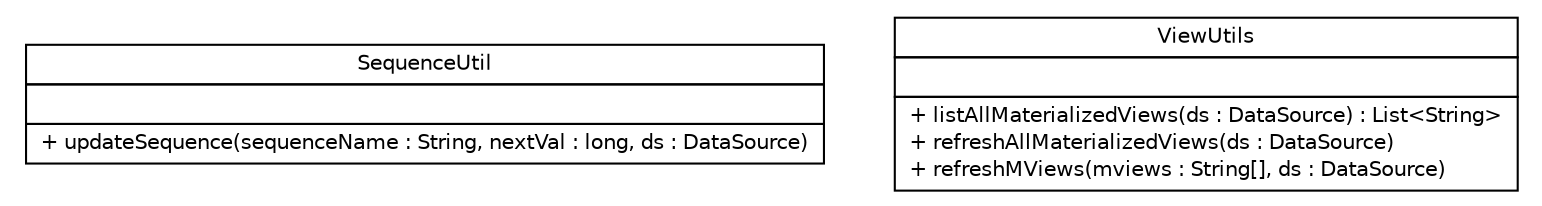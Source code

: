 #!/usr/local/bin/dot
#
# Class diagram 
# Generated by UMLGraph version R5_6-24-gf6e263 (http://www.umlgraph.org/)
#

digraph G {
	edge [fontname="Helvetica",fontsize=10,labelfontname="Helvetica",labelfontsize=10];
	node [fontname="Helvetica",fontsize=10,shape=plaintext];
	nodesep=0.25;
	ranksep=0.5;
	// nl.b3p.brmo.test.util.database.SequenceUtil
	c5 [label=<<table title="nl.b3p.brmo.test.util.database.SequenceUtil" border="0" cellborder="1" cellspacing="0" cellpadding="2" port="p" href="./SequenceUtil.html">
		<tr><td><table border="0" cellspacing="0" cellpadding="1">
<tr><td align="center" balign="center"> SequenceUtil </td></tr>
		</table></td></tr>
		<tr><td><table border="0" cellspacing="0" cellpadding="1">
<tr><td align="left" balign="left">  </td></tr>
		</table></td></tr>
		<tr><td><table border="0" cellspacing="0" cellpadding="1">
<tr><td align="left" balign="left"> + updateSequence(sequenceName : String, nextVal : long, ds : DataSource) </td></tr>
		</table></td></tr>
		</table>>, URL="./SequenceUtil.html", fontname="Helvetica", fontcolor="black", fontsize=10.0];
	// nl.b3p.brmo.test.util.database.ViewUtils
	c6 [label=<<table title="nl.b3p.brmo.test.util.database.ViewUtils" border="0" cellborder="1" cellspacing="0" cellpadding="2" port="p" href="./ViewUtils.html">
		<tr><td><table border="0" cellspacing="0" cellpadding="1">
<tr><td align="center" balign="center"> ViewUtils </td></tr>
		</table></td></tr>
		<tr><td><table border="0" cellspacing="0" cellpadding="1">
<tr><td align="left" balign="left">  </td></tr>
		</table></td></tr>
		<tr><td><table border="0" cellspacing="0" cellpadding="1">
<tr><td align="left" balign="left"> + listAllMaterializedViews(ds : DataSource) : List&lt;String&gt; </td></tr>
<tr><td align="left" balign="left"> + refreshAllMaterializedViews(ds : DataSource) </td></tr>
<tr><td align="left" balign="left"> + refreshMViews(mviews : String[], ds : DataSource) </td></tr>
		</table></td></tr>
		</table>>, URL="./ViewUtils.html", fontname="Helvetica", fontcolor="black", fontsize=10.0];
}


